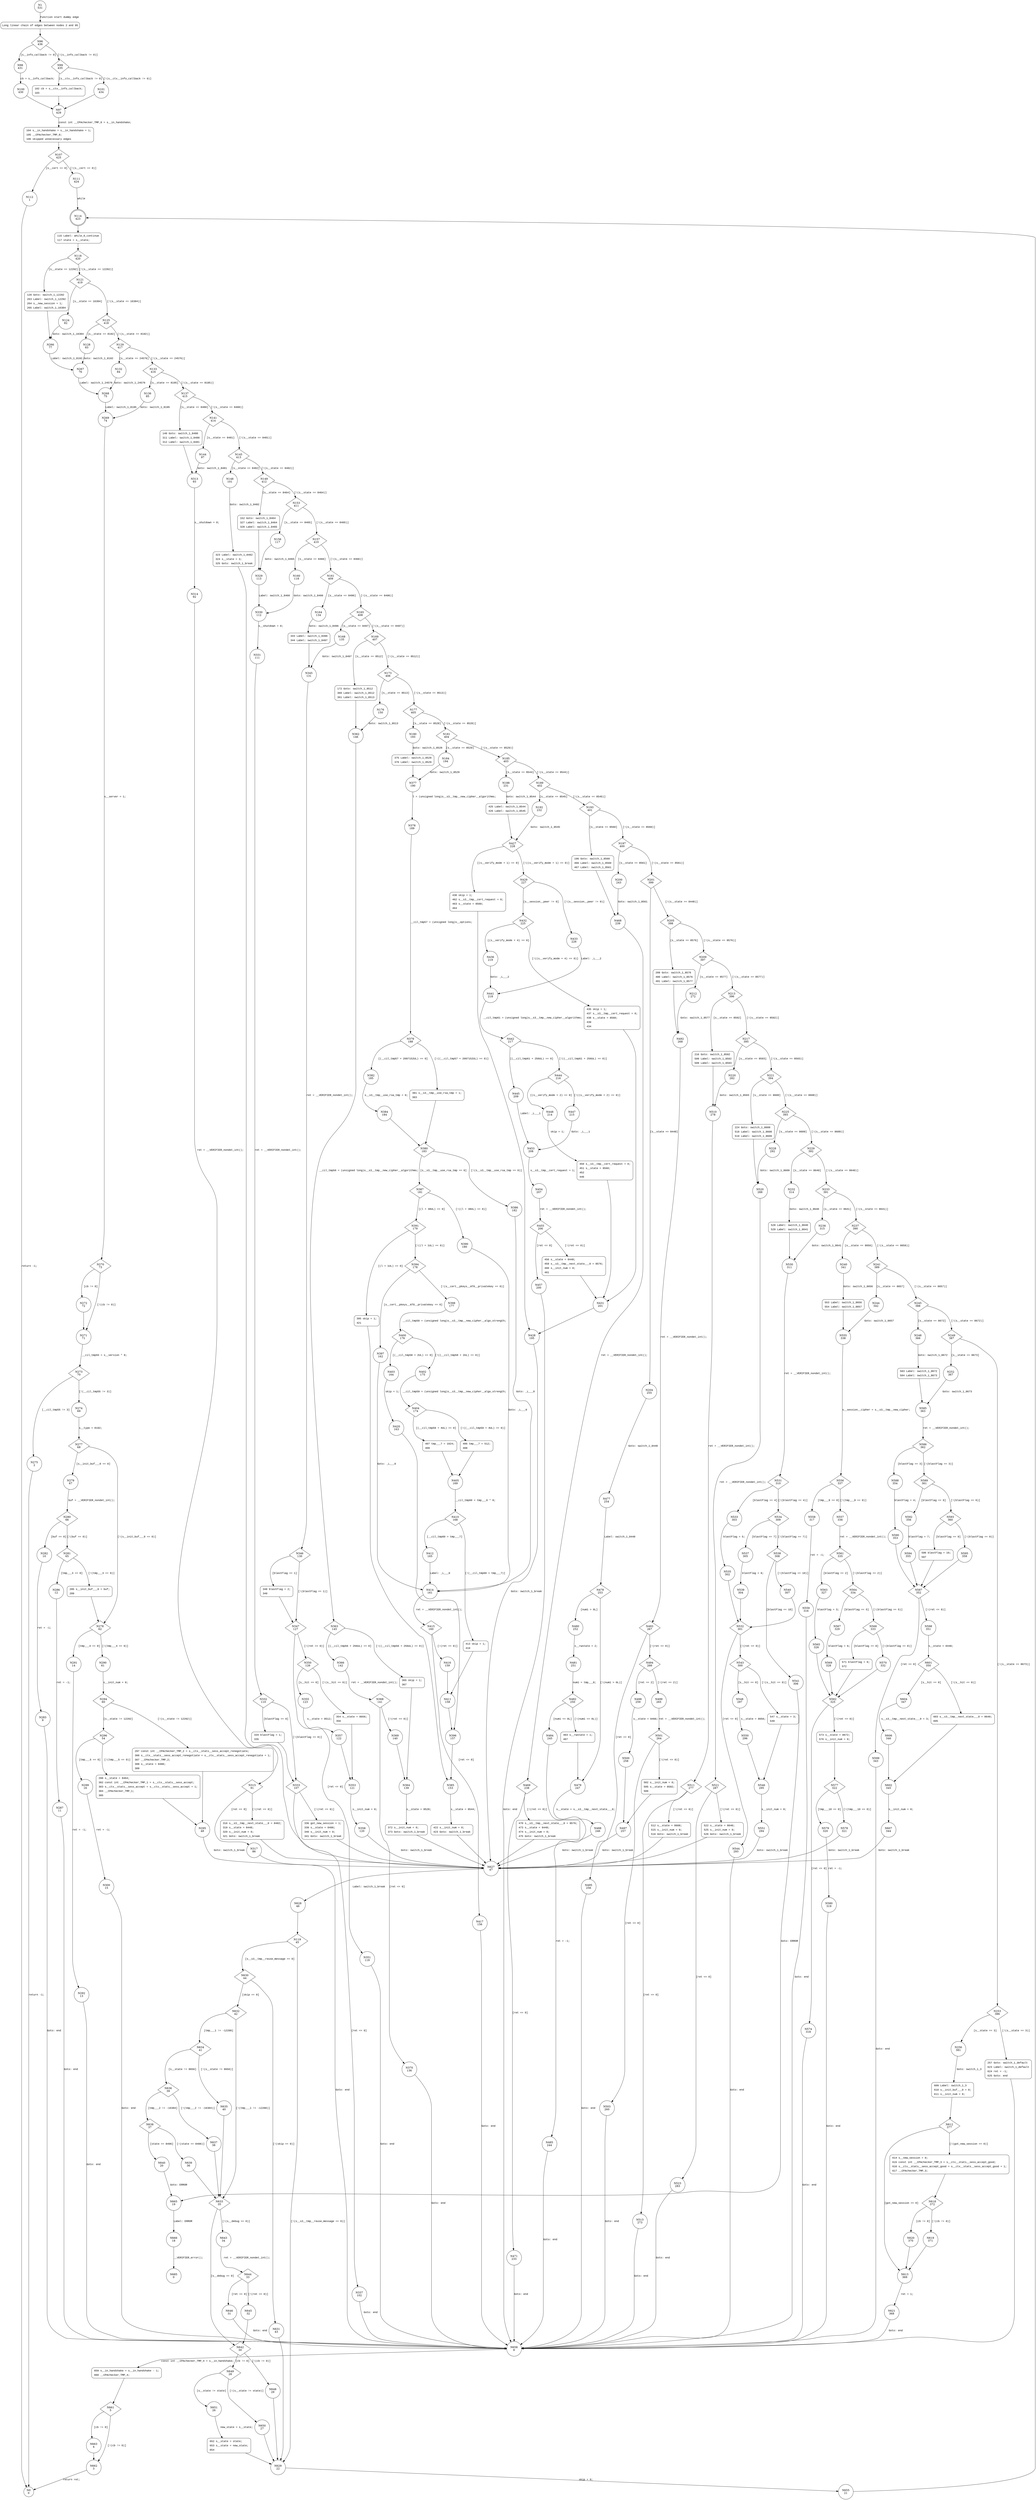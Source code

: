 digraph ssl3_accept {
1 [shape="circle" label="N1\n531"]
2 [shape="circle" label="N2\n530"]
96 [shape="diamond" label="N96\n436"]
98 [shape="circle" label="N98\n431"]
99 [shape="diamond" label="N99\n435"]
102 [shape="circle" label="N102\n433"]
101 [shape="circle" label="N101\n434"]
97 [shape="circle" label="N97\n429"]
104 [shape="circle" label="N104\n428"]
107 [shape="diamond" label="N107\n425"]
112 [shape="circle" label="N112\n1"]
111 [shape="circle" label="N111\n424"]
114 [shape="doublecircle" label="N114\n423"]
115 [shape="circle" label="N115\n422"]
118 [shape="diamond" label="N118\n420"]
120 [shape="circle" label="N120\n81"]
121 [shape="diamond" label="N121\n419"]
124 [shape="circle" label="N124\n82"]
125 [shape="diamond" label="N125\n418"]
128 [shape="circle" label="N128\n83"]
129 [shape="diamond" label="N129\n417"]
132 [shape="circle" label="N132\n84"]
133 [shape="diamond" label="N133\n416"]
136 [shape="circle" label="N136\n85"]
137 [shape="diamond" label="N137\n415"]
140 [shape="circle" label="N140\n96"]
141 [shape="diamond" label="N141\n414"]
144 [shape="circle" label="N144\n97"]
145 [shape="diamond" label="N145\n413"]
148 [shape="circle" label="N148\n101"]
149 [shape="diamond" label="N149\n412"]
152 [shape="circle" label="N152\n116"]
153 [shape="diamond" label="N153\n411"]
156 [shape="circle" label="N156\n117"]
157 [shape="diamond" label="N157\n410"]
160 [shape="circle" label="N160\n118"]
161 [shape="diamond" label="N161\n409"]
164 [shape="circle" label="N164\n134"]
165 [shape="diamond" label="N165\n408"]
168 [shape="circle" label="N168\n135"]
169 [shape="diamond" label="N169\n407"]
172 [shape="circle" label="N172\n149"]
173 [shape="diamond" label="N173\n406"]
176 [shape="circle" label="N176\n150"]
177 [shape="diamond" label="N177\n405"]
180 [shape="circle" label="N180\n193"]
181 [shape="diamond" label="N181\n404"]
184 [shape="circle" label="N184\n194"]
185 [shape="diamond" label="N185\n403"]
188 [shape="circle" label="N188\n231"]
189 [shape="diamond" label="N189\n402"]
192 [shape="circle" label="N192\n232"]
193 [shape="diamond" label="N193\n401"]
196 [shape="circle" label="N196\n242"]
197 [shape="diamond" label="N197\n400"]
200 [shape="circle" label="N200\n243"]
201 [shape="diamond" label="N201\n399"]
204 [shape="circle" label="N204\n255"]
205 [shape="diamond" label="N205\n398"]
208 [shape="circle" label="N208\n271"]
209 [shape="diamond" label="N209\n397"]
212 [shape="circle" label="N212\n272"]
213 [shape="diamond" label="N213\n396"]
216 [shape="circle" label="N216\n281"]
217 [shape="diamond" label="N217\n395"]
220 [shape="circle" label="N220\n282"]
221 [shape="diamond" label="N221\n394"]
224 [shape="circle" label="N224\n291"]
225 [shape="diamond" label="N225\n393"]
228 [shape="circle" label="N228\n292"]
229 [shape="diamond" label="N229\n392"]
232 [shape="circle" label="N232\n314"]
233 [shape="diamond" label="N233\n391"]
236 [shape="circle" label="N236\n315"]
237 [shape="diamond" label="N237\n390"]
240 [shape="circle" label="N240\n341"]
241 [shape="diamond" label="N241\n389"]
244 [shape="circle" label="N244\n342"]
245 [shape="diamond" label="N245\n388"]
248 [shape="circle" label="N248\n366"]
249 [shape="diamond" label="N249\n387"]
252 [shape="circle" label="N252\n367"]
253 [shape="diamond" label="N253\n386"]
256 [shape="circle" label="N256\n381"]
257 [shape="circle" label="N257\n385"]
658 [shape="circle" label="N658\n8"]
659 [shape="circle" label="N659\n7"]
661 [shape="diamond" label="N661\n5"]
663 [shape="circle" label="N663\n4"]
662 [shape="circle" label="N662\n3"]
0 [shape="circle" label="N0\n0"]
609 [shape="circle" label="N609\n380"]
612 [shape="diamond" label="N612\n377"]
613 [shape="circle" label="N613\n369"]
614 [shape="circle" label="N614\n376"]
618 [shape="diamond" label="N618\n372"]
620 [shape="circle" label="N620\n370"]
619 [shape="circle" label="N619\n371"]
621 [shape="circle" label="N621\n368"]
585 [shape="circle" label="N585\n363"]
586 [shape="diamond" label="N586\n362"]
588 [shape="circle" label="N588\n354"]
589 [shape="diamond" label="N589\n361"]
592 [shape="circle" label="N592\n356"]
593 [shape="diamond" label="N593\n360"]
596 [shape="circle" label="N596\n358"]
595 [shape="circle" label="N595\n359"]
587 [shape="diamond" label="N587\n352"]
599 [shape="circle" label="N599\n343"]
598 [shape="circle" label="N598\n351"]
601 [shape="diamond" label="N601\n350"]
604 [shape="circle" label="N604\n347"]
603 [shape="circle" label="N603\n349"]
602 [shape="circle" label="N602\n345"]
607 [shape="circle" label="N607\n344"]
627 [shape="circle" label="N627\n47"]
628 [shape="circle" label="N628\n46"]
119 [shape="diamond" label="N119\n45"]
630 [shape="diamond" label="N630\n44"]
629 [shape="circle" label="N629\n22"]
655 [shape="circle" label="N655\n21"]
632 [shape="diamond" label="N632\n42"]
631 [shape="circle" label="N631\n43"]
634 [shape="diamond" label="N634\n41"]
633 [shape="diamond" label="N633\n35"]
642 [shape="diamond" label="N642\n30"]
643 [shape="circle" label="N643\n34"]
644 [shape="diamond" label="N644\n33"]
646 [shape="circle" label="N646\n31"]
645 [shape="circle" label="N645\n32"]
649 [shape="diamond" label="N649\n28"]
648 [shape="circle" label="N648\n29"]
651 [shape="circle" label="N651\n26"]
650 [shape="circle" label="N650\n27"]
652 [shape="circle" label="N652\n25"]
636 [shape="diamond" label="N636\n39"]
635 [shape="circle" label="N635\n40"]
638 [shape="diamond" label="N638\n37"]
637 [shape="circle" label="N637\n38"]
640 [shape="circle" label="N640\n20"]
639 [shape="circle" label="N639\n36"]
665 [shape="circle" label="N665\n19"]
666 [shape="circle" label="N666\n18"]
606 [shape="circle" label="N606\n346"]
594 [shape="circle" label="N594\n355"]
590 [shape="circle" label="N590\n353"]
583 [shape="circle" label="N583\n365"]
555 [shape="circle" label="N555\n338"]
556 [shape="diamond" label="N556\n337"]
558 [shape="circle" label="N558\n317"]
557 [shape="circle" label="N557\n336"]
561 [shape="diamond" label="N561\n335"]
563 [shape="circle" label="N563\n327"]
564 [shape="diamond" label="N564\n334"]
567 [shape="circle" label="N567\n329"]
568 [shape="diamond" label="N568\n333"]
571 [shape="circle" label="N571\n331"]
570 [shape="circle" label="N570\n332"]
562 [shape="diamond" label="N562\n325"]
574 [shape="circle" label="N574\n318"]
573 [shape="circle" label="N573\n324"]
577 [shape="diamond" label="N577\n322"]
579 [shape="circle" label="N579\n320"]
578 [shape="circle" label="N578\n321"]
580 [shape="circle" label="N580\n319"]
569 [shape="circle" label="N569\n328"]
565 [shape="circle" label="N565\n326"]
559 [shape="circle" label="N559\n316"]
553 [shape="circle" label="N553\n340"]
530 [shape="circle" label="N530\n311"]
531 [shape="diamond" label="N531\n310"]
533 [shape="circle" label="N533\n303"]
534 [shape="diamond" label="N534\n309"]
537 [shape="circle" label="N537\n305"]
538 [shape="diamond" label="N538\n308"]
541 [shape="circle" label="N541\n306"]
540 [shape="circle" label="N540\n307"]
532 [shape="diamond" label="N532\n301"]
544 [shape="circle" label="N544\n293"]
543 [shape="diamond" label="N543\n300"]
548 [shape="circle" label="N548\n297"]
547 [shape="circle" label="N547\n299"]
546 [shape="circle" label="N546\n295"]
551 [shape="circle" label="N551\n294"]
550 [shape="circle" label="N550\n296"]
539 [shape="circle" label="N539\n304"]
535 [shape="circle" label="N535\n302"]
528 [shape="circle" label="N528\n313"]
520 [shape="circle" label="N520\n288"]
521 [shape="diamond" label="N521\n287"]
523 [shape="circle" label="N523\n283"]
522 [shape="circle" label="N522\n286"]
510 [shape="circle" label="N510\n278"]
511 [shape="diamond" label="N511\n277"]
513 [shape="circle" label="N513\n273"]
512 [shape="circle" label="N512\n276"]
492 [shape="circle" label="N492\n268"]
493 [shape="diamond" label="N493\n267"]
495 [shape="circle" label="N495\n256"]
494 [shape="diamond" label="N494\n266"]
498 [shape="circle" label="N498\n259"]
499 [shape="circle" label="N499\n265"]
501 [shape="diamond" label="N501\n264"]
503 [shape="circle" label="N503\n260"]
502 [shape="circle" label="N502\n263"]
497 [shape="circle" label="N497\n257"]
500 [shape="circle" label="N500\n258"]
477 [shape="circle" label="N477\n254"]
478 [shape="diamond" label="N478\n253"]
480 [shape="circle" label="N480\n252"]
479 [shape="circle" label="N479\n247"]
488 [shape="circle" label="N488\n246"]
481 [shape="circle" label="N481\n251"]
482 [shape="diamond" label="N482\n250"]
484 [shape="circle" label="N484\n245"]
483 [shape="circle" label="N483\n249"]
485 [shape="circle" label="N485\n244"]
468 [shape="circle" label="N468\n239"]
469 [shape="diamond" label="N469\n238"]
471 [shape="circle" label="N471\n233"]
470 [shape="circle" label="N470\n237"]
427 [shape="diamond" label="N427\n228"]
430 [shape="circle" label="N430\n199"]
429 [shape="diamond" label="N429\n227"]
432 [shape="diamond" label="N432\n225"]
433 [shape="circle" label="N433\n226"]
441 [shape="circle" label="N441\n218"]
442 [shape="diamond" label="N442\n217"]
445 [shape="circle" label="N445\n209"]
444 [shape="diamond" label="N444\n216"]
448 [shape="circle" label="N448\n214"]
447 [shape="circle" label="N447\n215"]
453 [shape="circle" label="N453\n208"]
454 [shape="circle" label="N454\n207"]
455 [shape="diamond" label="N455\n206"]
457 [shape="circle" label="N457\n200"]
456 [shape="circle" label="N456\n205"]
431 [shape="circle" label="N431\n201"]
428 [shape="circle" label="N428\n195"]
450 [shape="circle" label="N450\n213"]
436 [shape="circle" label="N436\n219"]
435 [shape="circle" label="N435\n224"]
425 [shape="circle" label="N425\n230"]
377 [shape="circle" label="N377\n190"]
378 [shape="circle" label="N378\n189"]
379 [shape="diamond" label="N379\n188"]
382 [shape="circle" label="N382\n185"]
381 [shape="circle" label="N381\n187"]
380 [shape="diamond" label="N380\n183"]
387 [shape="diamond" label="N387\n181"]
386 [shape="circle" label="N386\n182"]
414 [shape="circle" label="N414\n161"]
415 [shape="diamond" label="N415\n160"]
417 [shape="circle" label="N417\n156"]
416 [shape="circle" label="N416\n159"]
411 [shape="circle" label="N411\n158"]
396 [shape="circle" label="N396\n157"]
385 [shape="circle" label="N385\n153"]
422 [shape="circle" label="N422\n152"]
391 [shape="diamond" label="N391\n179"]
390 [shape="circle" label="N390\n180"]
395 [shape="circle" label="N395\n155"]
394 [shape="diamond" label="N394\n178"]
397 [shape="circle" label="N397\n162"]
398 [shape="circle" label="N398\n177"]
400 [shape="diamond" label="N400\n176"]
403 [shape="circle" label="N403\n164"]
402 [shape="circle" label="N402\n175"]
404 [shape="diamond" label="N404\n174"]
407 [shape="circle" label="N407\n171"]
406 [shape="circle" label="N406\n173"]
405 [shape="circle" label="N405\n169"]
410 [shape="diamond" label="N410\n168"]
412 [shape="circle" label="N412\n165"]
413 [shape="circle" label="N413\n167"]
420 [shape="circle" label="N420\n163"]
384 [shape="circle" label="N384\n184"]
375 [shape="circle" label="N375\n192"]
362 [shape="circle" label="N362\n146"]
363 [shape="diamond" label="N363\n145"]
366 [shape="circle" label="N366\n142"]
365 [shape="circle" label="N365\n144"]
364 [shape="circle" label="N364\n139"]
372 [shape="circle" label="N372\n138"]
368 [shape="diamond" label="N368\n141"]
370 [shape="circle" label="N370\n136"]
369 [shape="circle" label="N369\n140"]
345 [shape="circle" label="N345\n131"]
346 [shape="diamond" label="N346\n130"]
348 [shape="circle" label="N348\n129"]
347 [shape="diamond" label="N347\n127"]
351 [shape="circle" label="N351\n119"]
350 [shape="diamond" label="N350\n126"]
355 [shape="circle" label="N355\n123"]
354 [shape="circle" label="N354\n125"]
353 [shape="circle" label="N353\n121"]
358 [shape="circle" label="N358\n120"]
357 [shape="circle" label="N357\n122"]
343 [shape="circle" label="N343\n133"]
330 [shape="circle" label="N330\n112"]
331 [shape="circle" label="N331\n111"]
332 [shape="diamond" label="N332\n110"]
334 [shape="circle" label="N334\n109"]
333 [shape="diamond" label="N333\n107"]
337 [shape="circle" label="N337\n102"]
336 [shape="circle" label="N336\n106"]
329 [shape="circle" label="N329\n113"]
323 [shape="circle" label="N323\n100"]
313 [shape="circle" label="N313\n93"]
314 [shape="circle" label="N314\n92"]
315 [shape="diamond" label="N315\n91"]
317 [shape="circle" label="N317\n86"]
316 [shape="circle" label="N316\n90"]
269 [shape="circle" label="N269\n74"]
270 [shape="diamond" label="N270\n73"]
272 [shape="circle" label="N272\n72"]
271 [shape="circle" label="N271\n71"]
273 [shape="diamond" label="N273\n70"]
275 [shape="circle" label="N275\n2"]
274 [shape="circle" label="N274\n69"]
277 [shape="diamond" label="N277\n68"]
279 [shape="circle" label="N279\n67"]
278 [shape="diamond" label="N278\n62"]
291 [shape="circle" label="N291\n14"]
290 [shape="circle" label="N290\n61"]
294 [shape="diamond" label="N294\n60"]
296 [shape="diamond" label="N296\n54"]
297 [shape="circle" label="N297\n59"]
295 [shape="circle" label="N295\n48"]
299 [shape="circle" label="N299\n16"]
298 [shape="circle" label="N298\n53"]
300 [shape="circle" label="N300\n15"]
292 [shape="circle" label="N292\n13"]
280 [shape="diamond" label="N280\n66"]
282 [shape="circle" label="N282\n10"]
281 [shape="diamond" label="N281\n65"]
286 [shape="circle" label="N286\n12"]
285 [shape="circle" label="N285\n64"]
287 [shape="circle" label="N287\n11"]
283 [shape="circle" label="N283\n9"]
268 [shape="circle" label="N268\n75"]
267 [shape="circle" label="N267\n76"]
266 [shape="circle" label="N266\n77"]
100 [shape="circle" label="N100\n430"]
685 [shape="circle" label="N685\n0"]
2 [style="filled,bold" penwidth="1" fillcolor="white" fontname="Courier New" shape="Mrecord" label="Long linear chain of edges between nodes 2 and 95"]
2 -> 96[label=""]
104 [style="filled,bold" penwidth="1" fillcolor="white" fontname="Courier New" shape="Mrecord" label=<<table border="0" cellborder="0" cellpadding="3" bgcolor="white"><tr><td align="right">104</td><td align="left">s__in_handshake = s__in_handshake + 1;</td></tr><tr><td align="right">105</td><td align="left">__CPAchecker_TMP_0;</td></tr><tr><td align="right">106</td><td align="left">skipped unnecessary edges</td></tr></table>>]
104 -> 107[label=""]
115 [style="filled,bold" penwidth="1" fillcolor="white" fontname="Courier New" shape="Mrecord" label=<<table border="0" cellborder="0" cellpadding="3" bgcolor="white"><tr><td align="right">115</td><td align="left">Label: while_0_continue</td></tr><tr><td align="right">117</td><td align="left">state = s__state;</td></tr></table>>]
115 -> 118[label=""]
257 [style="filled,bold" penwidth="1" fillcolor="white" fontname="Courier New" shape="Mrecord" label=<<table border="0" cellborder="0" cellpadding="3" bgcolor="white"><tr><td align="right">257</td><td align="left">Goto: switch_1_default</td></tr><tr><td align="right">623</td><td align="left">Label: switch_1_default</td></tr><tr><td align="right">624</td><td align="left">ret = -1;</td></tr><tr><td align="right">625</td><td align="left">Goto: end</td></tr></table>>]
257 -> 658[label=""]
659 [style="filled,bold" penwidth="1" fillcolor="white" fontname="Courier New" shape="Mrecord" label=<<table border="0" cellborder="0" cellpadding="3" bgcolor="white"><tr><td align="right">659</td><td align="left">s__in_handshake = s__in_handshake - 1;</td></tr><tr><td align="right">660</td><td align="left">__CPAchecker_TMP_4;</td></tr></table>>]
659 -> 661[label=""]
609 [style="filled,bold" penwidth="1" fillcolor="white" fontname="Courier New" shape="Mrecord" label=<<table border="0" cellborder="0" cellpadding="3" bgcolor="white"><tr><td align="right">609</td><td align="left">Label: switch_1_3</td></tr><tr><td align="right">610</td><td align="left">s__init_buf___0 = 0;</td></tr><tr><td align="right">611</td><td align="left">s__init_num = 0;</td></tr></table>>]
609 -> 612[label=""]
614 [style="filled,bold" penwidth="1" fillcolor="white" fontname="Courier New" shape="Mrecord" label=<<table border="0" cellborder="0" cellpadding="3" bgcolor="white"><tr><td align="right">614</td><td align="left">s__new_session = 0;</td></tr><tr><td align="right">615</td><td align="left">const int __CPAchecker_TMP_3 = s__ctx__stats__sess_accept_good;</td></tr><tr><td align="right">616</td><td align="left">s__ctx__stats__sess_accept_good = s__ctx__stats__sess_accept_good + 1;</td></tr><tr><td align="right">617</td><td align="left">__CPAchecker_TMP_3;</td></tr></table>>]
614 -> 618[label=""]
603 [style="filled,bold" penwidth="1" fillcolor="white" fontname="Courier New" shape="Mrecord" label=<<table border="0" cellborder="0" cellpadding="3" bgcolor="white"><tr><td align="right">603</td><td align="left">s__s3__tmp__next_state___0 = 8640;</td></tr><tr><td align="right">605</td><td align="left"></td></tr></table>>]
603 -> 602[label=""]
652 [style="filled,bold" penwidth="1" fillcolor="white" fontname="Courier New" shape="Mrecord" label=<<table border="0" cellborder="0" cellpadding="3" bgcolor="white"><tr><td align="right">652</td><td align="left">s__state = state;</td></tr><tr><td align="right">653</td><td align="left">s__state = new_state;</td></tr><tr><td align="right">654</td><td align="left"></td></tr></table>>]
652 -> 629[label=""]
596 [style="filled,bold" penwidth="1" fillcolor="white" fontname="Courier New" shape="Mrecord" label=<<table border="0" cellborder="0" cellpadding="3" bgcolor="white"><tr><td align="right">596</td><td align="left">blastFlag = 10;</td></tr><tr><td align="right">597</td><td align="left"></td></tr></table>>]
596 -> 587[label=""]
583 [style="filled,bold" penwidth="1" fillcolor="white" fontname="Courier New" shape="Mrecord" label=<<table border="0" cellborder="0" cellpadding="3" bgcolor="white"><tr><td align="right">583</td><td align="left">Label: switch_1_8672</td></tr><tr><td align="right">584</td><td align="left">Label: switch_1_8673</td></tr></table>>]
583 -> 585[label=""]
573 [style="filled,bold" penwidth="1" fillcolor="white" fontname="Courier New" shape="Mrecord" label=<<table border="0" cellborder="0" cellpadding="3" bgcolor="white"><tr><td align="right">573</td><td align="left">s__state = 8672;</td></tr><tr><td align="right">576</td><td align="left">s__init_num = 0;</td></tr></table>>]
573 -> 577[label=""]
571 [style="filled,bold" penwidth="1" fillcolor="white" fontname="Courier New" shape="Mrecord" label=<<table border="0" cellborder="0" cellpadding="3" bgcolor="white"><tr><td align="right">571</td><td align="left">blastFlag = 9;</td></tr><tr><td align="right">572</td><td align="left"></td></tr></table>>]
571 -> 562[label=""]
553 [style="filled,bold" penwidth="1" fillcolor="white" fontname="Courier New" shape="Mrecord" label=<<table border="0" cellborder="0" cellpadding="3" bgcolor="white"><tr><td align="right">553</td><td align="left">Label: switch_1_8656</td></tr><tr><td align="right">554</td><td align="left">Label: switch_1_8657</td></tr></table>>]
553 -> 555[label=""]
547 [style="filled,bold" penwidth="1" fillcolor="white" fontname="Courier New" shape="Mrecord" label=<<table border="0" cellborder="0" cellpadding="3" bgcolor="white"><tr><td align="right">547</td><td align="left">s__state = 3;</td></tr><tr><td align="right">549</td><td align="left"></td></tr></table>>]
547 -> 546[label=""]
528 [style="filled,bold" penwidth="1" fillcolor="white" fontname="Courier New" shape="Mrecord" label=<<table border="0" cellborder="0" cellpadding="3" bgcolor="white"><tr><td align="right">528</td><td align="left">Label: switch_1_8640</td></tr><tr><td align="right">529</td><td align="left">Label: switch_1_8641</td></tr></table>>]
528 -> 530[label=""]
522 [style="filled,bold" penwidth="1" fillcolor="white" fontname="Courier New" shape="Mrecord" label=<<table border="0" cellborder="0" cellpadding="3" bgcolor="white"><tr><td align="right">522</td><td align="left">s__state = 8640;</td></tr><tr><td align="right">525</td><td align="left">s__init_num = 0;</td></tr><tr><td align="right">526</td><td align="left">Goto: switch_1_break</td></tr></table>>]
522 -> 627[label=""]
224 [style="filled,bold" penwidth="1" fillcolor="white" fontname="Courier New" shape="Mrecord" label=<<table border="0" cellborder="0" cellpadding="3" bgcolor="white"><tr><td align="right">224</td><td align="left">Goto: switch_1_8608</td></tr><tr><td align="right">518</td><td align="left">Label: switch_1_8608</td></tr><tr><td align="right">519</td><td align="left">Label: switch_1_8609</td></tr></table>>]
224 -> 520[label=""]
512 [style="filled,bold" penwidth="1" fillcolor="white" fontname="Courier New" shape="Mrecord" label=<<table border="0" cellborder="0" cellpadding="3" bgcolor="white"><tr><td align="right">512</td><td align="left">s__state = 8608;</td></tr><tr><td align="right">515</td><td align="left">s__init_num = 0;</td></tr><tr><td align="right">516</td><td align="left">Goto: switch_1_break</td></tr></table>>]
512 -> 627[label=""]
216 [style="filled,bold" penwidth="1" fillcolor="white" fontname="Courier New" shape="Mrecord" label=<<table border="0" cellborder="0" cellpadding="3" bgcolor="white"><tr><td align="right">216</td><td align="left">Goto: switch_1_8592</td></tr><tr><td align="right">508</td><td align="left">Label: switch_1_8592</td></tr><tr><td align="right">509</td><td align="left">Label: switch_1_8593</td></tr></table>>]
216 -> 510[label=""]
502 [style="filled,bold" penwidth="1" fillcolor="white" fontname="Courier New" shape="Mrecord" label=<<table border="0" cellborder="0" cellpadding="3" bgcolor="white"><tr><td align="right">502</td><td align="left">s__init_num = 0;</td></tr><tr><td align="right">505</td><td align="left">s__state = 8592;</td></tr><tr><td align="right">506</td><td align="left"></td></tr></table>>]
502 -> 497[label=""]
208 [style="filled,bold" penwidth="1" fillcolor="white" fontname="Courier New" shape="Mrecord" label=<<table border="0" cellborder="0" cellpadding="3" bgcolor="white"><tr><td align="right">208</td><td align="left">Goto: switch_1_8576</td></tr><tr><td align="right">490</td><td align="left">Label: switch_1_8576</td></tr><tr><td align="right">491</td><td align="left">Label: switch_1_8577</td></tr></table>>]
208 -> 492[label=""]
483 [style="filled,bold" penwidth="1" fillcolor="white" fontname="Courier New" shape="Mrecord" label=<<table border="0" cellborder="0" cellpadding="3" bgcolor="white"><tr><td align="right">483</td><td align="left">s__rwstate = 1;</td></tr><tr><td align="right">487</td><td align="left"></td></tr></table>>]
483 -> 479[label=""]
470 [style="filled,bold" penwidth="1" fillcolor="white" fontname="Courier New" shape="Mrecord" label=<<table border="0" cellborder="0" cellpadding="3" bgcolor="white"><tr><td align="right">470</td><td align="left">s__s3__tmp__next_state___0 = 8576;</td></tr><tr><td align="right">473</td><td align="left">s__state = 8448;</td></tr><tr><td align="right">474</td><td align="left">s__init_num = 0;</td></tr><tr><td align="right">475</td><td align="left">Goto: switch_1_break</td></tr></table>>]
470 -> 627[label=""]
196 [style="filled,bold" penwidth="1" fillcolor="white" fontname="Courier New" shape="Mrecord" label=<<table border="0" cellborder="0" cellpadding="3" bgcolor="white"><tr><td align="right">196</td><td align="left">Goto: switch_1_8560</td></tr><tr><td align="right">466</td><td align="left">Label: switch_1_8560</td></tr><tr><td align="right">467</td><td align="left">Label: switch_1_8561</td></tr></table>>]
196 -> 468[label=""]
456 [style="filled,bold" penwidth="1" fillcolor="white" fontname="Courier New" shape="Mrecord" label=<<table border="0" cellborder="0" cellpadding="3" bgcolor="white"><tr><td align="right">456</td><td align="left">s__state = 8448;</td></tr><tr><td align="right">459</td><td align="left">s__s3__tmp__next_state___0 = 8576;</td></tr><tr><td align="right">460</td><td align="left">s__init_num = 0;</td></tr><tr><td align="right">461</td><td align="left"></td></tr></table>>]
456 -> 431[label=""]
450 [style="filled,bold" penwidth="1" fillcolor="white" fontname="Courier New" shape="Mrecord" label=<<table border="0" cellborder="0" cellpadding="3" bgcolor="white"><tr><td align="right">450</td><td align="left">s__s3__tmp__cert_request = 0;</td></tr><tr><td align="right">451</td><td align="left">s__state = 8560;</td></tr><tr><td align="right">452</td><td align="left"></td></tr><tr><td align="right">446</td><td align="left"></td></tr></table>>]
450 -> 431[label=""]
435 [style="filled,bold" penwidth="1" fillcolor="white" fontname="Courier New" shape="Mrecord" label=<<table border="0" cellborder="0" cellpadding="3" bgcolor="white"><tr><td align="right">435</td><td align="left">skip = 1;</td></tr><tr><td align="right">437</td><td align="left">s__s3__tmp__cert_request = 0;</td></tr><tr><td align="right">438</td><td align="left">s__state = 8560;</td></tr><tr><td align="right">439</td><td align="left"></td></tr><tr><td align="right">434</td><td align="left"></td></tr></table>>]
435 -> 431[label=""]
430 [style="filled,bold" penwidth="1" fillcolor="white" fontname="Courier New" shape="Mrecord" label=<<table border="0" cellborder="0" cellpadding="3" bgcolor="white"><tr><td align="right">430</td><td align="left">skip = 1;</td></tr><tr><td align="right">462</td><td align="left">s__s3__tmp__cert_request = 0;</td></tr><tr><td align="right">463</td><td align="left">s__state = 8560;</td></tr><tr><td align="right">464</td><td align="left"></td></tr></table>>]
430 -> 428[label=""]
425 [style="filled,bold" penwidth="1" fillcolor="white" fontname="Courier New" shape="Mrecord" label=<<table border="0" cellborder="0" cellpadding="3" bgcolor="white"><tr><td align="right">425</td><td align="left">Label: switch_1_8544</td></tr><tr><td align="right">426</td><td align="left">Label: switch_1_8545</td></tr></table>>]
425 -> 427[label=""]
381 [style="filled,bold" penwidth="1" fillcolor="white" fontname="Courier New" shape="Mrecord" label=<<table border="0" cellborder="0" cellpadding="3" bgcolor="white"><tr><td align="right">381</td><td align="left">s__s3__tmp__use_rsa_tmp = 1;</td></tr><tr><td align="right">383</td><td align="left"></td></tr></table>>]
381 -> 380[label=""]
422 [style="filled,bold" penwidth="1" fillcolor="white" fontname="Courier New" shape="Mrecord" label=<<table border="0" cellborder="0" cellpadding="3" bgcolor="white"><tr><td align="right">422</td><td align="left">s__init_num = 0;</td></tr><tr><td align="right">423</td><td align="left">Goto: switch_1_break</td></tr></table>>]
422 -> 627[label=""]
406 [style="filled,bold" penwidth="1" fillcolor="white" fontname="Courier New" shape="Mrecord" label=<<table border="0" cellborder="0" cellpadding="3" bgcolor="white"><tr><td align="right">406</td><td align="left">tmp___7 = 512;</td></tr><tr><td align="right">408</td><td align="left"></td></tr></table>>]
406 -> 405[label=""]
413 [style="filled,bold" penwidth="1" fillcolor="white" fontname="Courier New" shape="Mrecord" label=<<table border="0" cellborder="0" cellpadding="3" bgcolor="white"><tr><td align="right">413</td><td align="left">skip = 1;</td></tr><tr><td align="right">419</td><td align="left"></td></tr></table>>]
413 -> 411[label=""]
407 [style="filled,bold" penwidth="1" fillcolor="white" fontname="Courier New" shape="Mrecord" label=<<table border="0" cellborder="0" cellpadding="3" bgcolor="white"><tr><td align="right">407</td><td align="left">tmp___7 = 1024;</td></tr><tr><td align="right">409</td><td align="left"></td></tr></table>>]
407 -> 405[label=""]
395 [style="filled,bold" penwidth="1" fillcolor="white" fontname="Courier New" shape="Mrecord" label=<<table border="0" cellborder="0" cellpadding="3" bgcolor="white"><tr><td align="right">395</td><td align="left">skip = 1;</td></tr><tr><td align="right">421</td><td align="left"></td></tr></table>>]
395 -> 385[label=""]
375 [style="filled,bold" penwidth="1" fillcolor="white" fontname="Courier New" shape="Mrecord" label=<<table border="0" cellborder="0" cellpadding="3" bgcolor="white"><tr><td align="right">375</td><td align="left">Label: switch_1_8528</td></tr><tr><td align="right">376</td><td align="left">Label: switch_1_8529</td></tr></table>>]
375 -> 377[label=""]
365 [style="filled,bold" penwidth="1" fillcolor="white" fontname="Courier New" shape="Mrecord" label=<<table border="0" cellborder="0" cellpadding="3" bgcolor="white"><tr><td align="right">365</td><td align="left">skip = 1;</td></tr><tr><td align="right">367</td><td align="left"></td></tr></table>>]
365 -> 364[label=""]
372 [style="filled,bold" penwidth="1" fillcolor="white" fontname="Courier New" shape="Mrecord" label=<<table border="0" cellborder="0" cellpadding="3" bgcolor="white"><tr><td align="right">372</td><td align="left">s__init_num = 0;</td></tr><tr><td align="right">373</td><td align="left">Goto: switch_1_break</td></tr></table>>]
372 -> 627[label=""]
172 [style="filled,bold" penwidth="1" fillcolor="white" fontname="Courier New" shape="Mrecord" label=<<table border="0" cellborder="0" cellpadding="3" bgcolor="white"><tr><td align="right">172</td><td align="left">Goto: switch_1_8512</td></tr><tr><td align="right">360</td><td align="left">Label: switch_1_8512</td></tr><tr><td align="right">361</td><td align="left">Label: switch_1_8513</td></tr></table>>]
172 -> 362[label=""]
354 [style="filled,bold" penwidth="1" fillcolor="white" fontname="Courier New" shape="Mrecord" label=<<table border="0" cellborder="0" cellpadding="3" bgcolor="white"><tr><td align="right">354</td><td align="left">s__state = 8656;</td></tr><tr><td align="right">356</td><td align="left"></td></tr></table>>]
354 -> 353[label=""]
348 [style="filled,bold" penwidth="1" fillcolor="white" fontname="Courier New" shape="Mrecord" label=<<table border="0" cellborder="0" cellpadding="3" bgcolor="white"><tr><td align="right">348</td><td align="left">blastFlag = 2;</td></tr><tr><td align="right">349</td><td align="left"></td></tr></table>>]
348 -> 347[label=""]
343 [style="filled,bold" penwidth="1" fillcolor="white" fontname="Courier New" shape="Mrecord" label=<<table border="0" cellborder="0" cellpadding="3" bgcolor="white"><tr><td align="right">343</td><td align="left">Label: switch_1_8496</td></tr><tr><td align="right">344</td><td align="left">Label: switch_1_8497</td></tr></table>>]
343 -> 345[label=""]
336 [style="filled,bold" penwidth="1" fillcolor="white" fontname="Courier New" shape="Mrecord" label=<<table border="0" cellborder="0" cellpadding="3" bgcolor="white"><tr><td align="right">336</td><td align="left">got_new_session = 1;</td></tr><tr><td align="right">339</td><td align="left">s__state = 8496;</td></tr><tr><td align="right">340</td><td align="left">s__init_num = 0;</td></tr><tr><td align="right">341</td><td align="left">Goto: switch_1_break</td></tr></table>>]
336 -> 627[label=""]
334 [style="filled,bold" penwidth="1" fillcolor="white" fontname="Courier New" shape="Mrecord" label=<<table border="0" cellborder="0" cellpadding="3" bgcolor="white"><tr><td align="right">334</td><td align="left">blastFlag = 1;</td></tr><tr><td align="right">335</td><td align="left"></td></tr></table>>]
334 -> 333[label=""]
152 [style="filled,bold" penwidth="1" fillcolor="white" fontname="Courier New" shape="Mrecord" label=<<table border="0" cellborder="0" cellpadding="3" bgcolor="white"><tr><td align="right">152</td><td align="left">Goto: switch_1_8464</td></tr><tr><td align="right">327</td><td align="left">Label: switch_1_8464</td></tr><tr><td align="right">328</td><td align="left">Label: switch_1_8465</td></tr></table>>]
152 -> 329[label=""]
323 [style="filled,bold" penwidth="1" fillcolor="white" fontname="Courier New" shape="Mrecord" label=<<table border="0" cellborder="0" cellpadding="3" bgcolor="white"><tr><td align="right">323</td><td align="left">Label: switch_1_8482</td></tr><tr><td align="right">324</td><td align="left">s__state = 3;</td></tr><tr><td align="right">325</td><td align="left">Goto: switch_1_break</td></tr></table>>]
323 -> 627[label=""]
316 [style="filled,bold" penwidth="1" fillcolor="white" fontname="Courier New" shape="Mrecord" label=<<table border="0" cellborder="0" cellpadding="3" bgcolor="white"><tr><td align="right">316</td><td align="left">s__s3__tmp__next_state___0 = 8482;</td></tr><tr><td align="right">319</td><td align="left">s__state = 8448;</td></tr><tr><td align="right">320</td><td align="left">s__init_num = 0;</td></tr><tr><td align="right">321</td><td align="left">Goto: switch_1_break</td></tr></table>>]
316 -> 627[label=""]
140 [style="filled,bold" penwidth="1" fillcolor="white" fontname="Courier New" shape="Mrecord" label=<<table border="0" cellborder="0" cellpadding="3" bgcolor="white"><tr><td align="right">140</td><td align="left">Goto: switch_1_8480</td></tr><tr><td align="right">311</td><td align="left">Label: switch_1_8480</td></tr><tr><td align="right">312</td><td align="left">Label: switch_1_8481</td></tr></table>>]
140 -> 313[label=""]
297 [style="filled,bold" penwidth="1" fillcolor="white" fontname="Courier New" shape="Mrecord" label=<<table border="0" cellborder="0" cellpadding="3" bgcolor="white"><tr><td align="right">297</td><td align="left">const int __CPAchecker_TMP_2 = s__ctx__stats__sess_accept_renegotiate;</td></tr><tr><td align="right">306</td><td align="left">s__ctx__stats__sess_accept_renegotiate = s__ctx__stats__sess_accept_renegotiate + 1;</td></tr><tr><td align="right">307</td><td align="left">__CPAchecker_TMP_2;</td></tr><tr><td align="right">308</td><td align="left">s__state = 8480;</td></tr><tr><td align="right">309</td><td align="left"></td></tr></table>>]
297 -> 295[label=""]
298 [style="filled,bold" penwidth="1" fillcolor="white" fontname="Courier New" shape="Mrecord" label=<<table border="0" cellborder="0" cellpadding="3" bgcolor="white"><tr><td align="right">298</td><td align="left">s__state = 8464;</td></tr><tr><td align="right">302</td><td align="left">const int __CPAchecker_TMP_1 = s__ctx__stats__sess_accept;</td></tr><tr><td align="right">303</td><td align="left">s__ctx__stats__sess_accept = s__ctx__stats__sess_accept + 1;</td></tr><tr><td align="right">304</td><td align="left">__CPAchecker_TMP_1;</td></tr><tr><td align="right">305</td><td align="left"></td></tr></table>>]
298 -> 295[label=""]
285 [style="filled,bold" penwidth="1" fillcolor="white" fontname="Courier New" shape="Mrecord" label=<<table border="0" cellborder="0" cellpadding="3" bgcolor="white"><tr><td align="right">285</td><td align="left">s__init_buf___0 = buf;</td></tr><tr><td align="right">289</td><td align="left"></td></tr></table>>]
285 -> 278[label=""]
120 [style="filled,bold" penwidth="1" fillcolor="white" fontname="Courier New" shape="Mrecord" label=<<table border="0" cellborder="0" cellpadding="3" bgcolor="white"><tr><td align="right">120</td><td align="left">Goto: switch_1_12292</td></tr><tr><td align="right">263</td><td align="left">Label: switch_1_12292</td></tr><tr><td align="right">264</td><td align="left">s__new_session = 1;</td></tr><tr><td align="right">265</td><td align="left">Label: switch_1_16384</td></tr></table>>]
120 -> 266[label=""]
102 [style="filled,bold" penwidth="1" fillcolor="white" fontname="Courier New" shape="Mrecord" label=<<table border="0" cellborder="0" cellpadding="3" bgcolor="white"><tr><td align="right">102</td><td align="left">cb = s__ctx__info_callback;</td></tr><tr><td align="right">103</td><td align="left"></td></tr></table>>]
102 -> 97[label=""]
1 -> 2 [label="Function start dummy edge" fontname="Courier New"]
96 -> 98 [label="[s__info_callback != 0]" fontname="Courier New"]
96 -> 99 [label="[!(s__info_callback != 0)]" fontname="Courier New"]
99 -> 102 [label="[s__ctx__info_callback != 0]" fontname="Courier New"]
99 -> 101 [label="[!(s__ctx__info_callback != 0)]" fontname="Courier New"]
97 -> 104 [label="const int __CPAchecker_TMP_0 = s__in_handshake;" fontname="Courier New"]
107 -> 112 [label="[s__cert == 0]" fontname="Courier New"]
107 -> 111 [label="[!(s__cert == 0)]" fontname="Courier New"]
114 -> 115 [label="" fontname="Courier New"]
118 -> 120 [label="[s__state == 12292]" fontname="Courier New"]
118 -> 121 [label="[!(s__state == 12292)]" fontname="Courier New"]
121 -> 124 [label="[s__state == 16384]" fontname="Courier New"]
121 -> 125 [label="[!(s__state == 16384)]" fontname="Courier New"]
125 -> 128 [label="[s__state == 8192]" fontname="Courier New"]
125 -> 129 [label="[!(s__state == 8192)]" fontname="Courier New"]
129 -> 132 [label="[s__state == 24576]" fontname="Courier New"]
129 -> 133 [label="[!(s__state == 24576)]" fontname="Courier New"]
133 -> 136 [label="[s__state == 8195]" fontname="Courier New"]
133 -> 137 [label="[!(s__state == 8195)]" fontname="Courier New"]
137 -> 140 [label="[s__state == 8480]" fontname="Courier New"]
137 -> 141 [label="[!(s__state == 8480)]" fontname="Courier New"]
141 -> 144 [label="[s__state == 8481]" fontname="Courier New"]
141 -> 145 [label="[!(s__state == 8481)]" fontname="Courier New"]
145 -> 148 [label="[s__state == 8482]" fontname="Courier New"]
145 -> 149 [label="[!(s__state == 8482)]" fontname="Courier New"]
149 -> 152 [label="[s__state == 8464]" fontname="Courier New"]
149 -> 153 [label="[!(s__state == 8464)]" fontname="Courier New"]
153 -> 156 [label="[s__state == 8465]" fontname="Courier New"]
153 -> 157 [label="[!(s__state == 8465)]" fontname="Courier New"]
157 -> 160 [label="[s__state == 8466]" fontname="Courier New"]
157 -> 161 [label="[!(s__state == 8466)]" fontname="Courier New"]
161 -> 164 [label="[s__state == 8496]" fontname="Courier New"]
161 -> 165 [label="[!(s__state == 8496)]" fontname="Courier New"]
165 -> 168 [label="[s__state == 8497]" fontname="Courier New"]
165 -> 169 [label="[!(s__state == 8497)]" fontname="Courier New"]
169 -> 172 [label="[s__state == 8512]" fontname="Courier New"]
169 -> 173 [label="[!(s__state == 8512)]" fontname="Courier New"]
173 -> 176 [label="[s__state == 8513]" fontname="Courier New"]
173 -> 177 [label="[!(s__state == 8513)]" fontname="Courier New"]
177 -> 180 [label="[s__state == 8528]" fontname="Courier New"]
177 -> 181 [label="[!(s__state == 8528)]" fontname="Courier New"]
181 -> 184 [label="[s__state == 8529]" fontname="Courier New"]
181 -> 185 [label="[!(s__state == 8529)]" fontname="Courier New"]
185 -> 188 [label="[s__state == 8544]" fontname="Courier New"]
185 -> 189 [label="[!(s__state == 8544)]" fontname="Courier New"]
189 -> 192 [label="[s__state == 8545]" fontname="Courier New"]
189 -> 193 [label="[!(s__state == 8545)]" fontname="Courier New"]
193 -> 196 [label="[s__state == 8560]" fontname="Courier New"]
193 -> 197 [label="[!(s__state == 8560)]" fontname="Courier New"]
197 -> 200 [label="[s__state == 8561]" fontname="Courier New"]
197 -> 201 [label="[!(s__state == 8561)]" fontname="Courier New"]
201 -> 204 [label="[s__state == 8448]" fontname="Courier New"]
201 -> 205 [label="[!(s__state == 8448)]" fontname="Courier New"]
205 -> 208 [label="[s__state == 8576]" fontname="Courier New"]
205 -> 209 [label="[!(s__state == 8576)]" fontname="Courier New"]
209 -> 212 [label="[s__state == 8577]" fontname="Courier New"]
209 -> 213 [label="[!(s__state == 8577)]" fontname="Courier New"]
213 -> 216 [label="[s__state == 8592]" fontname="Courier New"]
213 -> 217 [label="[!(s__state == 8592)]" fontname="Courier New"]
217 -> 220 [label="[s__state == 8593]" fontname="Courier New"]
217 -> 221 [label="[!(s__state == 8593)]" fontname="Courier New"]
221 -> 224 [label="[s__state == 8608]" fontname="Courier New"]
221 -> 225 [label="[!(s__state == 8608)]" fontname="Courier New"]
225 -> 228 [label="[s__state == 8609]" fontname="Courier New"]
225 -> 229 [label="[!(s__state == 8609)]" fontname="Courier New"]
229 -> 232 [label="[s__state == 8640]" fontname="Courier New"]
229 -> 233 [label="[!(s__state == 8640)]" fontname="Courier New"]
233 -> 236 [label="[s__state == 8641]" fontname="Courier New"]
233 -> 237 [label="[!(s__state == 8641)]" fontname="Courier New"]
237 -> 240 [label="[s__state == 8656]" fontname="Courier New"]
237 -> 241 [label="[!(s__state == 8656)]" fontname="Courier New"]
241 -> 244 [label="[s__state == 8657]" fontname="Courier New"]
241 -> 245 [label="[!(s__state == 8657)]" fontname="Courier New"]
245 -> 248 [label="[s__state == 8672]" fontname="Courier New"]
245 -> 249 [label="[!(s__state == 8672)]" fontname="Courier New"]
249 -> 252 [label="[s__state == 8673]" fontname="Courier New"]
249 -> 253 [label="[!(s__state == 8673)]" fontname="Courier New"]
253 -> 256 [label="[s__state == 3]" fontname="Courier New"]
253 -> 257 [label="[!(s__state == 3)]" fontname="Courier New"]
658 -> 659 [label="const int __CPAchecker_TMP_4 = s__in_handshake;" fontname="Courier New"]
661 -> 663 [label="[cb != 0]" fontname="Courier New"]
661 -> 662 [label="[!(cb != 0)]" fontname="Courier New"]
662 -> 0 [label="return ret;" fontname="Courier New"]
256 -> 609 [label="Goto: switch_1_3" fontname="Courier New"]
612 -> 613 [label="[got_new_session == 0]" fontname="Courier New"]
612 -> 614 [label="[!(got_new_session == 0)]" fontname="Courier New"]
618 -> 620 [label="[cb != 0]" fontname="Courier New"]
618 -> 619 [label="[!(cb != 0)]" fontname="Courier New"]
613 -> 621 [label="ret = 1;" fontname="Courier New"]
620 -> 613 [label="" fontname="Courier New"]
585 -> 586 [label="ret = __VERIFIER_nondet_int();" fontname="Courier New"]
586 -> 588 [label="[blastFlag == 3]" fontname="Courier New"]
586 -> 589 [label="[!(blastFlag == 3)]" fontname="Courier New"]
589 -> 592 [label="[blastFlag == 6]" fontname="Courier New"]
589 -> 593 [label="[!(blastFlag == 6)]" fontname="Courier New"]
593 -> 596 [label="[blastFlag == 9]" fontname="Courier New"]
593 -> 595 [label="[!(blastFlag == 9)]" fontname="Courier New"]
587 -> 599 [label="[ret <= 0]" fontname="Courier New"]
587 -> 598 [label="[!(ret <= 0)]" fontname="Courier New"]
601 -> 604 [label="[s__hit == 0]" fontname="Courier New"]
601 -> 603 [label="[!(s__hit == 0)]" fontname="Courier New"]
602 -> 607 [label="s__init_num = 0;" fontname="Courier New"]
627 -> 628 [label="Label: switch_1_break" fontname="Courier New"]
119 -> 630 [label="[s__s3__tmp__reuse_message == 0]" fontname="Courier New"]
119 -> 629 [label="[!(s__s3__tmp__reuse_message == 0)]" fontname="Courier New"]
629 -> 655 [label="skip = 0;" fontname="Courier New"]
630 -> 632 [label="[skip == 0]" fontname="Courier New"]
630 -> 631 [label="[!(skip == 0)]" fontname="Courier New"]
632 -> 634 [label="[tmp___1 != -12288]" fontname="Courier New"]
632 -> 633 [label="[!(tmp___1 != -12288)]" fontname="Courier New"]
633 -> 642 [label="[s__debug == 0]" fontname="Courier New"]
633 -> 643 [label="[!(s__debug == 0)]" fontname="Courier New"]
644 -> 646 [label="[ret <= 0]" fontname="Courier New"]
644 -> 645 [label="[!(ret <= 0)]" fontname="Courier New"]
642 -> 649 [label="[cb != 0]" fontname="Courier New"]
642 -> 648 [label="[!(cb != 0)]" fontname="Courier New"]
649 -> 651 [label="[s__state != state]" fontname="Courier New"]
649 -> 650 [label="[!(s__state != state)]" fontname="Courier New"]
651 -> 652 [label="new_state = s__state;" fontname="Courier New"]
646 -> 658 [label="Goto: end" fontname="Courier New"]
634 -> 636 [label="[s__state != 8656]" fontname="Courier New"]
634 -> 635 [label="[!(s__state != 8656)]" fontname="Courier New"]
636 -> 638 [label="[tmp___2 != -16384]" fontname="Courier New"]
636 -> 637 [label="[!(tmp___2 != -16384)]" fontname="Courier New"]
638 -> 640 [label="[state == 8496]" fontname="Courier New"]
638 -> 639 [label="[!(state == 8496)]" fontname="Courier New"]
640 -> 665 [label="Goto: ERROR" fontname="Courier New"]
665 -> 666 [label="Label: ERROR" fontname="Courier New"]
604 -> 606 [label="s__s3__tmp__next_state___0 = 3;" fontname="Courier New"]
599 -> 658 [label="Goto: end" fontname="Courier New"]
592 -> 594 [label="blastFlag = 7;" fontname="Courier New"]
588 -> 590 [label="blastFlag = 4;" fontname="Courier New"]
248 -> 583 [label="Goto: switch_1_8672" fontname="Courier New"]
244 -> 555 [label="Goto: switch_1_8657" fontname="Courier New"]
555 -> 556 [label="s__session__cipher = s__s3__tmp__new_cipher;" fontname="Courier New"]
556 -> 558 [label="[tmp___9 == 0]" fontname="Courier New"]
556 -> 557 [label="[!(tmp___9 == 0)]" fontname="Courier New"]
561 -> 563 [label="[blastFlag == 2]" fontname="Courier New"]
561 -> 564 [label="[!(blastFlag == 2)]" fontname="Courier New"]
564 -> 567 [label="[blastFlag == 5]" fontname="Courier New"]
564 -> 568 [label="[!(blastFlag == 5)]" fontname="Courier New"]
568 -> 571 [label="[blastFlag == 8]" fontname="Courier New"]
568 -> 570 [label="[!(blastFlag == 8)]" fontname="Courier New"]
562 -> 574 [label="[ret <= 0]" fontname="Courier New"]
562 -> 573 [label="[!(ret <= 0)]" fontname="Courier New"]
577 -> 579 [label="[tmp___10 == 0]" fontname="Courier New"]
577 -> 578 [label="[!(tmp___10 == 0)]" fontname="Courier New"]
579 -> 580 [label="ret = -1;" fontname="Courier New"]
574 -> 658 [label="Goto: end" fontname="Courier New"]
567 -> 569 [label="blastFlag = 6;" fontname="Courier New"]
563 -> 565 [label="blastFlag = 3;" fontname="Courier New"]
558 -> 559 [label="ret = -1;" fontname="Courier New"]
240 -> 553 [label="Goto: switch_1_8656" fontname="Courier New"]
236 -> 530 [label="Goto: switch_1_8641" fontname="Courier New"]
530 -> 531 [label="ret = __VERIFIER_nondet_int();" fontname="Courier New"]
531 -> 533 [label="[blastFlag == 4]" fontname="Courier New"]
531 -> 534 [label="[!(blastFlag == 4)]" fontname="Courier New"]
534 -> 537 [label="[blastFlag == 7]" fontname="Courier New"]
534 -> 538 [label="[!(blastFlag == 7)]" fontname="Courier New"]
538 -> 541 [label="[blastFlag == 10]" fontname="Courier New"]
538 -> 540 [label="[!(blastFlag == 10)]" fontname="Courier New"]
532 -> 544 [label="[ret <= 0]" fontname="Courier New"]
532 -> 543 [label="[!(ret <= 0)]" fontname="Courier New"]
543 -> 548 [label="[s__hit == 0]" fontname="Courier New"]
543 -> 547 [label="[!(s__hit == 0)]" fontname="Courier New"]
546 -> 551 [label="s__init_num = 0;" fontname="Courier New"]
548 -> 550 [label="s__state = 8656;" fontname="Courier New"]
544 -> 658 [label="Goto: end" fontname="Courier New"]
537 -> 539 [label="blastFlag = 8;" fontname="Courier New"]
533 -> 535 [label="blastFlag = 5;" fontname="Courier New"]
232 -> 528 [label="Goto: switch_1_8640" fontname="Courier New"]
228 -> 520 [label="Goto: switch_1_8609" fontname="Courier New"]
520 -> 521 [label="ret = __VERIFIER_nondet_int();" fontname="Courier New"]
521 -> 523 [label="[ret <= 0]" fontname="Courier New"]
521 -> 522 [label="[!(ret <= 0)]" fontname="Courier New"]
523 -> 658 [label="Goto: end" fontname="Courier New"]
220 -> 510 [label="Goto: switch_1_8593" fontname="Courier New"]
510 -> 511 [label="ret = __VERIFIER_nondet_int();" fontname="Courier New"]
511 -> 513 [label="[ret <= 0]" fontname="Courier New"]
511 -> 512 [label="[!(ret <= 0)]" fontname="Courier New"]
513 -> 658 [label="Goto: end" fontname="Courier New"]
212 -> 492 [label="Goto: switch_1_8577" fontname="Courier New"]
492 -> 493 [label="ret = __VERIFIER_nondet_int();" fontname="Courier New"]
493 -> 495 [label="[ret <= 0]" fontname="Courier New"]
493 -> 494 [label="[!(ret <= 0)]" fontname="Courier New"]
494 -> 498 [label="[ret == 2]" fontname="Courier New"]
494 -> 499 [label="[!(ret == 2)]" fontname="Courier New"]
501 -> 503 [label="[ret <= 0]" fontname="Courier New"]
501 -> 502 [label="[!(ret <= 0)]" fontname="Courier New"]
497 -> 627 [label="Goto: switch_1_break" fontname="Courier New"]
498 -> 500 [label="s__state = 8466;" fontname="Courier New"]
495 -> 658 [label="Goto: end" fontname="Courier New"]
204 -> 477 [label="Goto: switch_1_8448" fontname="Courier New"]
478 -> 480 [label="[num1 > 0L]" fontname="Courier New"]
478 -> 479 [label="[!(num1 > 0L)]" fontname="Courier New"]
479 -> 488 [label="s__state = s__s3__tmp__next_state___0;" fontname="Courier New"]
480 -> 481 [label="s__rwstate = 2;" fontname="Courier New"]
482 -> 484 [label="[num1 <= 0L]" fontname="Courier New"]
482 -> 483 [label="[!(num1 <= 0L)]" fontname="Courier New"]
484 -> 485 [label="ret = -1;" fontname="Courier New"]
200 -> 468 [label="Goto: switch_1_8561" fontname="Courier New"]
468 -> 469 [label="ret = __VERIFIER_nondet_int();" fontname="Courier New"]
469 -> 471 [label="[ret <= 0]" fontname="Courier New"]
469 -> 470 [label="[!(ret <= 0)]" fontname="Courier New"]
471 -> 658 [label="Goto: end" fontname="Courier New"]
192 -> 427 [label="Goto: switch_1_8545" fontname="Courier New"]
427 -> 430 [label="[(s__verify_mode + 1) == 0]" fontname="Courier New"]
427 -> 429 [label="[!((s__verify_mode + 1) == 0)]" fontname="Courier New"]
429 -> 432 [label="[s__session__peer != 0]" fontname="Courier New"]
429 -> 433 [label="[!(s__session__peer != 0)]" fontname="Courier New"]
441 -> 442 [label="__cil_tmp61 = (unsigned long)s__s3__tmp__new_cipher__algorithms;" fontname="Courier New"]
442 -> 445 [label="[(__cil_tmp61 + 256UL) == 0]" fontname="Courier New"]
442 -> 444 [label="[!((__cil_tmp61 + 256UL) == 0)]" fontname="Courier New"]
444 -> 448 [label="[(s__verify_mode + 2) == 0]" fontname="Courier New"]
444 -> 447 [label="[!((s__verify_mode + 2) == 0)]" fontname="Courier New"]
453 -> 454 [label="s__s3__tmp__cert_request = 1;" fontname="Courier New"]
455 -> 457 [label="[ret <= 0]" fontname="Courier New"]
455 -> 456 [label="[!(ret <= 0)]" fontname="Courier New"]
431 -> 428 [label="" fontname="Courier New"]
428 -> 627 [label="Goto: switch_1_break" fontname="Courier New"]
448 -> 450 [label="skip = 1;" fontname="Courier New"]
445 -> 453 [label="Label: _L___1" fontname="Courier New"]
432 -> 436 [label="[(s__verify_mode + 4) == 0]" fontname="Courier New"]
432 -> 435 [label="[!((s__verify_mode + 4) == 0)]" fontname="Courier New"]
436 -> 441 [label="Goto: _L___2" fontname="Courier New"]
188 -> 425 [label="Goto: switch_1_8544" fontname="Courier New"]
184 -> 377 [label="Goto: switch_1_8529" fontname="Courier New"]
377 -> 378 [label="l = (unsigned long)s__s3__tmp__new_cipher__algorithms;" fontname="Courier New"]
379 -> 382 [label="[(__cil_tmp57 + 2097152UL) == 0]" fontname="Courier New"]
379 -> 381 [label="[!((__cil_tmp57 + 2097152UL) == 0)]" fontname="Courier New"]
380 -> 387 [label="[s__s3__tmp__use_rsa_tmp == 0]" fontname="Courier New"]
380 -> 386 [label="[!(s__s3__tmp__use_rsa_tmp == 0)]" fontname="Courier New"]
414 -> 415 [label="ret = __VERIFIER_nondet_int();" fontname="Courier New"]
415 -> 417 [label="[ret <= 0]" fontname="Courier New"]
415 -> 416 [label="[!(ret <= 0)]" fontname="Courier New"]
411 -> 396 [label="" fontname="Courier New"]
396 -> 385 [label="" fontname="Courier New"]
385 -> 422 [label="s__state = 8544;" fontname="Courier New"]
417 -> 658 [label="Goto: end" fontname="Courier New"]
387 -> 391 [label="[(l + 30UL) == 0]" fontname="Courier New"]
387 -> 390 [label="[!((l + 30UL) == 0)]" fontname="Courier New"]
391 -> 395 [label="[(l + 1UL) == 0]" fontname="Courier New"]
391 -> 394 [label="[!((l + 1UL) == 0)]" fontname="Courier New"]
394 -> 397 [label="[s__cert__pkeys__AT0__privatekey == 0]" fontname="Courier New"]
394 -> 398 [label="[!(s__cert__pkeys__AT0__privatekey == 0)]" fontname="Courier New"]
400 -> 403 [label="[(__cil_tmp58 + 2UL) == 0]" fontname="Courier New"]
400 -> 402 [label="[!((__cil_tmp58 + 2UL) == 0)]" fontname="Courier New"]
404 -> 407 [label="[(__cil_tmp59 + 4UL) == 0]" fontname="Courier New"]
404 -> 406 [label="[!((__cil_tmp59 + 4UL) == 0)]" fontname="Courier New"]
405 -> 410 [label="__cil_tmp60 = tmp___6 * 8;" fontname="Courier New"]
410 -> 412 [label="[__cil_tmp60 > tmp___7]" fontname="Courier New"]
410 -> 413 [label="[!(__cil_tmp60 > tmp___7)]" fontname="Courier New"]
412 -> 414 [label="Label: _L___0" fontname="Courier New"]
403 -> 420 [label="skip = 1;" fontname="Courier New"]
397 -> 414 [label="Goto: _L___0" fontname="Courier New"]
382 -> 384 [label="s__s3__tmp__use_rsa_tmp = 0;" fontname="Courier New"]
180 -> 375 [label="Goto: switch_1_8528" fontname="Courier New"]
176 -> 362 [label="Goto: switch_1_8513" fontname="Courier New"]
362 -> 363 [label="__cil_tmp56 = (unsigned long)s__s3__tmp__new_cipher__algorithms;" fontname="Courier New"]
363 -> 366 [label="[(__cil_tmp56 + 256UL) == 0]" fontname="Courier New"]
363 -> 365 [label="[!((__cil_tmp56 + 256UL) == 0)]" fontname="Courier New"]
364 -> 372 [label="s__state = 8528;" fontname="Courier New"]
366 -> 368 [label="ret = __VERIFIER_nondet_int();" fontname="Courier New"]
368 -> 370 [label="[ret <= 0]" fontname="Courier New"]
368 -> 369 [label="[!(ret <= 0)]" fontname="Courier New"]
370 -> 658 [label="Goto: end" fontname="Courier New"]
168 -> 345 [label="Goto: switch_1_8497" fontname="Courier New"]
345 -> 346 [label="ret = __VERIFIER_nondet_int();" fontname="Courier New"]
346 -> 348 [label="[blastFlag == 1]" fontname="Courier New"]
346 -> 347 [label="[!(blastFlag == 1)]" fontname="Courier New"]
347 -> 351 [label="[ret <= 0]" fontname="Courier New"]
347 -> 350 [label="[!(ret <= 0)]" fontname="Courier New"]
350 -> 355 [label="[s__hit == 0]" fontname="Courier New"]
350 -> 354 [label="[!(s__hit == 0)]" fontname="Courier New"]
353 -> 358 [label="s__init_num = 0;" fontname="Courier New"]
355 -> 357 [label="s__state = 8512;" fontname="Courier New"]
351 -> 658 [label="Goto: end" fontname="Courier New"]
164 -> 343 [label="Goto: switch_1_8496" fontname="Courier New"]
160 -> 330 [label="Goto: switch_1_8466" fontname="Courier New"]
330 -> 331 [label="s__shutdown = 0;" fontname="Courier New"]
332 -> 334 [label="[blastFlag == 0]" fontname="Courier New"]
332 -> 333 [label="[!(blastFlag == 0)]" fontname="Courier New"]
333 -> 337 [label="[ret <= 0]" fontname="Courier New"]
333 -> 336 [label="[!(ret <= 0)]" fontname="Courier New"]
337 -> 658 [label="Goto: end" fontname="Courier New"]
156 -> 329 [label="Goto: switch_1_8465" fontname="Courier New"]
329 -> 330 [label="Label: switch_1_8466" fontname="Courier New"]
148 -> 323 [label="Goto: switch_1_8482" fontname="Courier New"]
144 -> 313 [label="Goto: switch_1_8481" fontname="Courier New"]
313 -> 314 [label="s__shutdown = 0;" fontname="Courier New"]
315 -> 317 [label="[ret <= 0]" fontname="Courier New"]
315 -> 316 [label="[!(ret <= 0)]" fontname="Courier New"]
317 -> 658 [label="Goto: end" fontname="Courier New"]
136 -> 269 [label="Goto: switch_1_8195" fontname="Courier New"]
269 -> 270 [label="s__server = 1;" fontname="Courier New"]
270 -> 272 [label="[cb != 0]" fontname="Courier New"]
270 -> 271 [label="[!(cb != 0)]" fontname="Courier New"]
271 -> 273 [label="__cil_tmp55 = s__version * 8;" fontname="Courier New"]
273 -> 275 [label="[__cil_tmp55 != 3]" fontname="Courier New"]
273 -> 274 [label="[!(__cil_tmp55 != 3)]" fontname="Courier New"]
277 -> 279 [label="[s__init_buf___0 == 0]" fontname="Courier New"]
277 -> 278 [label="[!(s__init_buf___0 == 0)]" fontname="Courier New"]
278 -> 291 [label="[tmp___4 == 0]" fontname="Courier New"]
278 -> 290 [label="[!(tmp___4 == 0)]" fontname="Courier New"]
294 -> 296 [label="[s__state != 12292]" fontname="Courier New"]
294 -> 297 [label="[!(s__state != 12292)]" fontname="Courier New"]
295 -> 627 [label="Goto: switch_1_break" fontname="Courier New"]
296 -> 299 [label="[tmp___5 == 0]" fontname="Courier New"]
296 -> 298 [label="[!(tmp___5 == 0)]" fontname="Courier New"]
299 -> 300 [label="ret = -1;" fontname="Courier New"]
291 -> 292 [label="ret = -1;" fontname="Courier New"]
279 -> 280 [label="buf = __VERIFIER_nondet_int();" fontname="Courier New"]
280 -> 282 [label="[buf == 0]" fontname="Courier New"]
280 -> 281 [label="[!(buf == 0)]" fontname="Courier New"]
281 -> 286 [label="[tmp___3 == 0]" fontname="Courier New"]
281 -> 285 [label="[!(tmp___3 == 0)]" fontname="Courier New"]
286 -> 287 [label="ret = -1;" fontname="Courier New"]
282 -> 283 [label="ret = -1;" fontname="Courier New"]
275 -> 0 [label="return -1;" fontname="Courier New"]
132 -> 268 [label="Goto: switch_1_24576" fontname="Courier New"]
268 -> 269 [label="Label: switch_1_8195" fontname="Courier New"]
267 -> 268 [label="Label: switch_1_24576" fontname="Courier New"]
266 -> 267 [label="Label: switch_1_8192" fontname="Courier New"]
112 -> 0 [label="return -1;" fontname="Courier New"]
98 -> 100 [label="cb = s__info_callback;" fontname="Courier New"]
101 -> 97 [label="" fontname="Courier New"]
111 -> 114 [label="while" fontname="Courier New"]
663 -> 662 [label="" fontname="Courier New"]
619 -> 613 [label="" fontname="Courier New"]
621 -> 658 [label="Goto: end" fontname="Courier New"]
252 -> 585 [label="Goto: switch_1_8673" fontname="Courier New"]
595 -> 587 [label="" fontname="Courier New"]
598 -> 601 [label="s__state = 8448;" fontname="Courier New"]
607 -> 627 [label="Goto: switch_1_break" fontname="Courier New"]
628 -> 119 [label="" fontname="Courier New"]
655 -> 114 [label="" fontname="Courier New"]
631 -> 629 [label="" fontname="Courier New"]
643 -> 644 [label="ret = __VERIFIER_nondet_int();" fontname="Courier New"]
645 -> 642 [label="" fontname="Courier New"]
648 -> 629 [label="" fontname="Courier New"]
650 -> 629 [label="" fontname="Courier New"]
635 -> 633 [label="" fontname="Courier New"]
637 -> 633 [label="" fontname="Courier New"]
639 -> 633 [label="" fontname="Courier New"]
666 -> 685 [label="__VERIFIER_error();" fontname="Courier New"]
606 -> 602 [label="" fontname="Courier New"]
594 -> 587 [label="" fontname="Courier New"]
590 -> 587 [label="" fontname="Courier New"]
557 -> 561 [label="ret = __VERIFIER_nondet_int();" fontname="Courier New"]
570 -> 562 [label="" fontname="Courier New"]
578 -> 627 [label="Goto: switch_1_break" fontname="Courier New"]
580 -> 658 [label="Goto: end" fontname="Courier New"]
569 -> 562 [label="" fontname="Courier New"]
565 -> 562 [label="" fontname="Courier New"]
559 -> 658 [label="Goto: end" fontname="Courier New"]
540 -> 532 [label="" fontname="Courier New"]
551 -> 627 [label="Goto: switch_1_break" fontname="Courier New"]
550 -> 546 [label="" fontname="Courier New"]
541 -> 665 [label="Goto: ERROR" fontname="Courier New"]
539 -> 532 [label="" fontname="Courier New"]
535 -> 532 [label="" fontname="Courier New"]
499 -> 501 [label="ret = __VERIFIER_nondet_int();" fontname="Courier New"]
503 -> 658 [label="Goto: end" fontname="Courier New"]
500 -> 497 [label="" fontname="Courier New"]
477 -> 478 [label="Label: switch_1_8448" fontname="Courier New"]
488 -> 627 [label="Goto: switch_1_break" fontname="Courier New"]
481 -> 482 [label="num1 = tmp___8;" fontname="Courier New"]
485 -> 658 [label="Goto: end" fontname="Courier New"]
433 -> 441 [label="Label: _L___2" fontname="Courier New"]
447 -> 453 [label="Goto: _L___1" fontname="Courier New"]
454 -> 455 [label="ret = __VERIFIER_nondet_int();" fontname="Courier New"]
457 -> 658 [label="Goto: end" fontname="Courier New"]
378 -> 379 [label="__cil_tmp57 = (unsigned long)s__options;" fontname="Courier New"]
386 -> 414 [label="Goto: _L___0" fontname="Courier New"]
416 -> 411 [label="" fontname="Courier New"]
390 -> 414 [label="Goto: _L___0" fontname="Courier New"]
398 -> 400 [label="__cil_tmp58 = (unsigned long)s__s3__tmp__new_cipher__algo_strength;" fontname="Courier New"]
402 -> 404 [label="__cil_tmp59 = (unsigned long)s__s3__tmp__new_cipher__algo_strength;" fontname="Courier New"]
420 -> 396 [label="" fontname="Courier New"]
384 -> 380 [label="" fontname="Courier New"]
369 -> 364 [label="" fontname="Courier New"]
358 -> 627 [label="Goto: switch_1_break" fontname="Courier New"]
357 -> 353 [label="" fontname="Courier New"]
331 -> 332 [label="ret = __VERIFIER_nondet_int();" fontname="Courier New"]
314 -> 315 [label="ret = __VERIFIER_nondet_int();" fontname="Courier New"]
274 -> 277 [label="s__type = 8192;" fontname="Courier New"]
290 -> 294 [label="s__init_num = 0;" fontname="Courier New"]
300 -> 658 [label="Goto: end" fontname="Courier New"]
292 -> 658 [label="Goto: end" fontname="Courier New"]
287 -> 658 [label="Goto: end" fontname="Courier New"]
283 -> 658 [label="Goto: end" fontname="Courier New"]
272 -> 271 [label="" fontname="Courier New"]
128 -> 267 [label="Goto: switch_1_8192" fontname="Courier New"]
124 -> 266 [label="Goto: switch_1_16384" fontname="Courier New"]
100 -> 97 [label="" fontname="Courier New"]
}